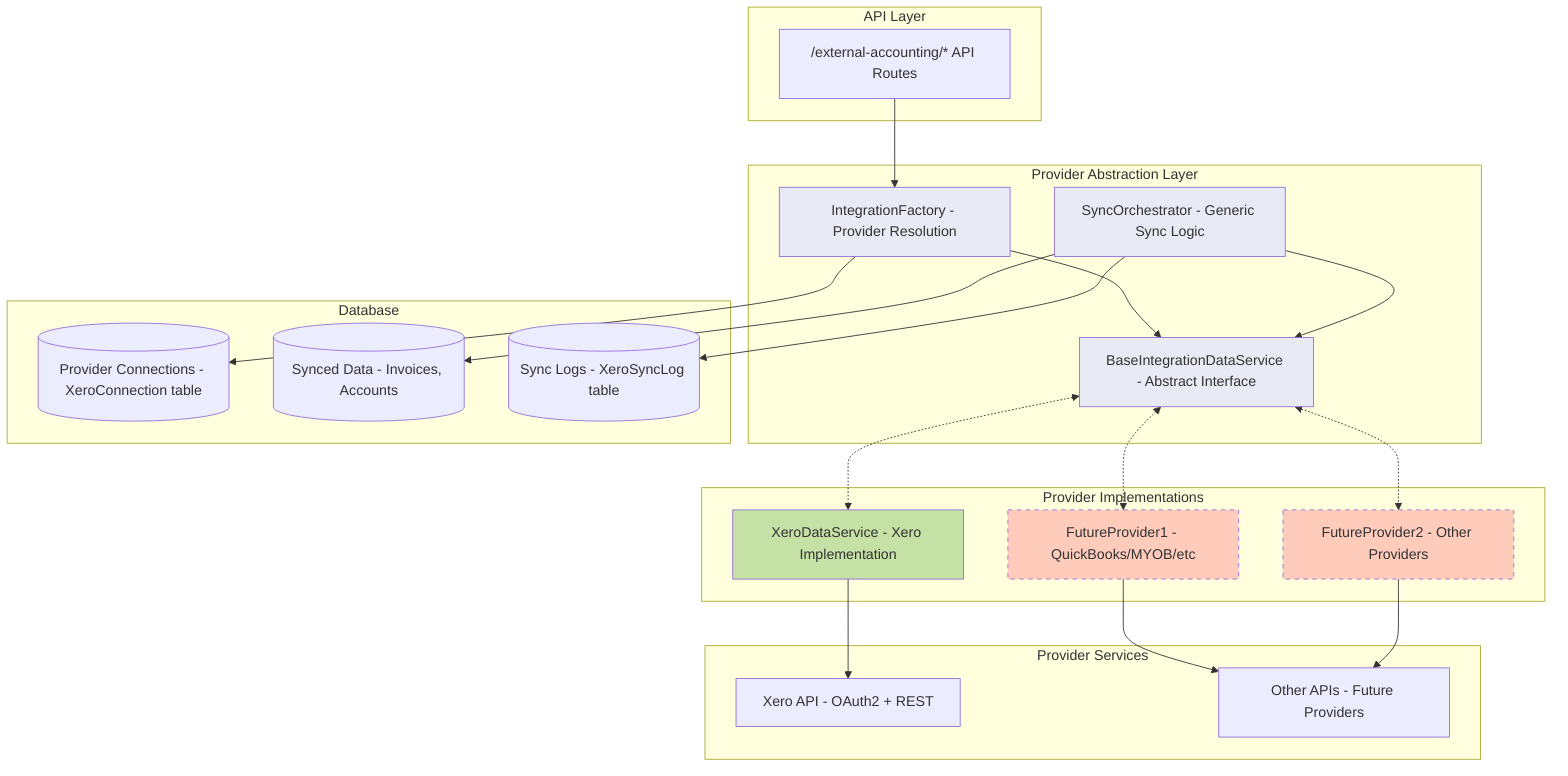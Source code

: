 graph TB
    subgraph "API Layer"
        ROUTE["/external-accounting/* API Routes"]
    end
    
    subgraph "Provider Abstraction Layer"
        FACTORY["IntegrationFactory - Provider Resolution"]
        BASE["BaseIntegrationDataService - Abstract Interface"]
        ORCH["SyncOrchestrator - Generic Sync Logic"]
    end
    
    subgraph "Provider Implementations"
        XERO_IMPL["XeroDataService - Xero Implementation"]
        FUTURE1["FutureProvider1 - QuickBooks/MYOB/etc"]
        FUTURE2["FutureProvider2 - Other Providers"]
    end
    
    subgraph "Provider Services"
        XERO_API["Xero API - OAuth2 + REST"]
        OTHER_API["Other APIs - Future Providers"]
    end
    
    subgraph "Database"
        CONN[("Provider Connections - XeroConnection table")]
        DATA[("Synced Data - Invoices, Accounts")]
        LOGS[("Sync Logs - XeroSyncLog table")]
    end
    
    ROUTE --> FACTORY
    FACTORY --> BASE
    FACTORY --> CONN
    
    BASE <-.-> XERO_IMPL
    BASE <-.-> FUTURE1
    BASE <-.-> FUTURE2
    
    XERO_IMPL --> XERO_API
    FUTURE1 --> OTHER_API
    FUTURE2 --> OTHER_API
    
    ORCH --> BASE
    ORCH --> DATA
    ORCH --> LOGS
    
    style BASE fill:#e8eaf6
    style FACTORY fill:#e8eaf6
    style ORCH fill:#e8eaf6
    style XERO_IMPL fill:#c5e1a5
    style FUTURE1 fill:#ffccbc,stroke-dasharray: 5 5
    style FUTURE2 fill:#ffccbc,stroke-dasharray: 5 5